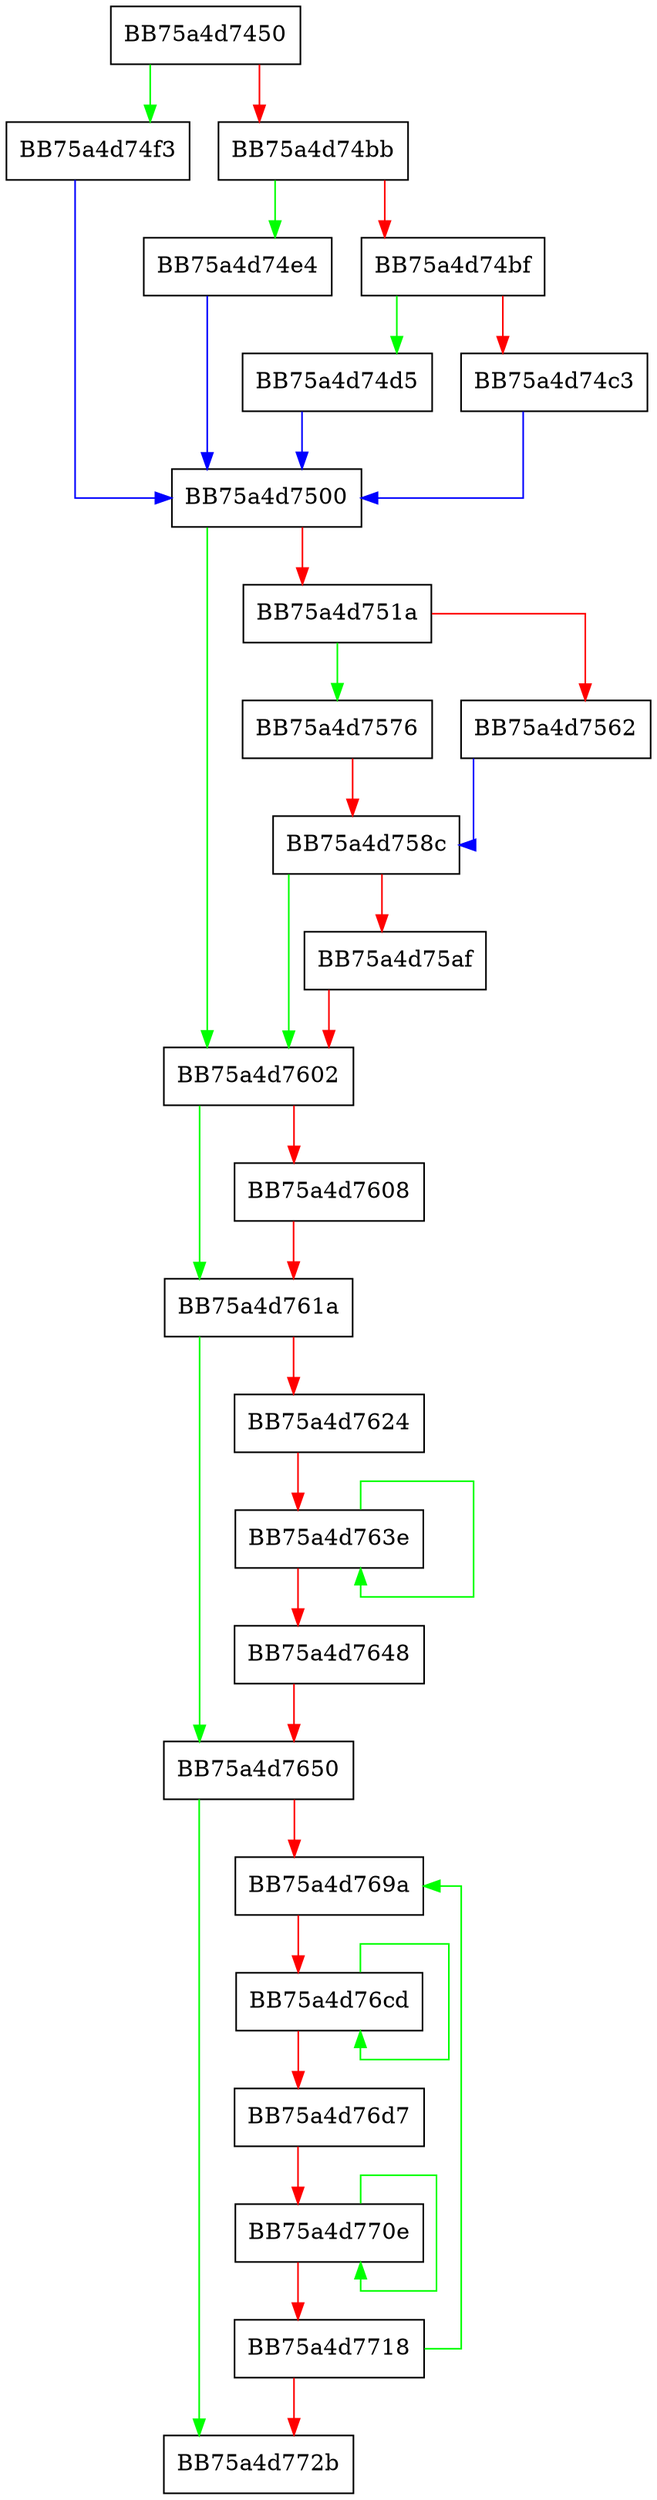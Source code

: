 digraph toString {
  node [shape="box"];
  graph [splines=ortho];
  BB75a4d7450 -> BB75a4d74f3 [color="green"];
  BB75a4d7450 -> BB75a4d74bb [color="red"];
  BB75a4d74bb -> BB75a4d74e4 [color="green"];
  BB75a4d74bb -> BB75a4d74bf [color="red"];
  BB75a4d74bf -> BB75a4d74d5 [color="green"];
  BB75a4d74bf -> BB75a4d74c3 [color="red"];
  BB75a4d74c3 -> BB75a4d7500 [color="blue"];
  BB75a4d74d5 -> BB75a4d7500 [color="blue"];
  BB75a4d74e4 -> BB75a4d7500 [color="blue"];
  BB75a4d74f3 -> BB75a4d7500 [color="blue"];
  BB75a4d7500 -> BB75a4d7602 [color="green"];
  BB75a4d7500 -> BB75a4d751a [color="red"];
  BB75a4d751a -> BB75a4d7576 [color="green"];
  BB75a4d751a -> BB75a4d7562 [color="red"];
  BB75a4d7562 -> BB75a4d758c [color="blue"];
  BB75a4d7576 -> BB75a4d758c [color="red"];
  BB75a4d758c -> BB75a4d7602 [color="green"];
  BB75a4d758c -> BB75a4d75af [color="red"];
  BB75a4d75af -> BB75a4d7602 [color="red"];
  BB75a4d7602 -> BB75a4d761a [color="green"];
  BB75a4d7602 -> BB75a4d7608 [color="red"];
  BB75a4d7608 -> BB75a4d761a [color="red"];
  BB75a4d761a -> BB75a4d7650 [color="green"];
  BB75a4d761a -> BB75a4d7624 [color="red"];
  BB75a4d7624 -> BB75a4d763e [color="red"];
  BB75a4d763e -> BB75a4d763e [color="green"];
  BB75a4d763e -> BB75a4d7648 [color="red"];
  BB75a4d7648 -> BB75a4d7650 [color="red"];
  BB75a4d7650 -> BB75a4d772b [color="green"];
  BB75a4d7650 -> BB75a4d769a [color="red"];
  BB75a4d769a -> BB75a4d76cd [color="red"];
  BB75a4d76cd -> BB75a4d76cd [color="green"];
  BB75a4d76cd -> BB75a4d76d7 [color="red"];
  BB75a4d76d7 -> BB75a4d770e [color="red"];
  BB75a4d770e -> BB75a4d770e [color="green"];
  BB75a4d770e -> BB75a4d7718 [color="red"];
  BB75a4d7718 -> BB75a4d769a [color="green"];
  BB75a4d7718 -> BB75a4d772b [color="red"];
}